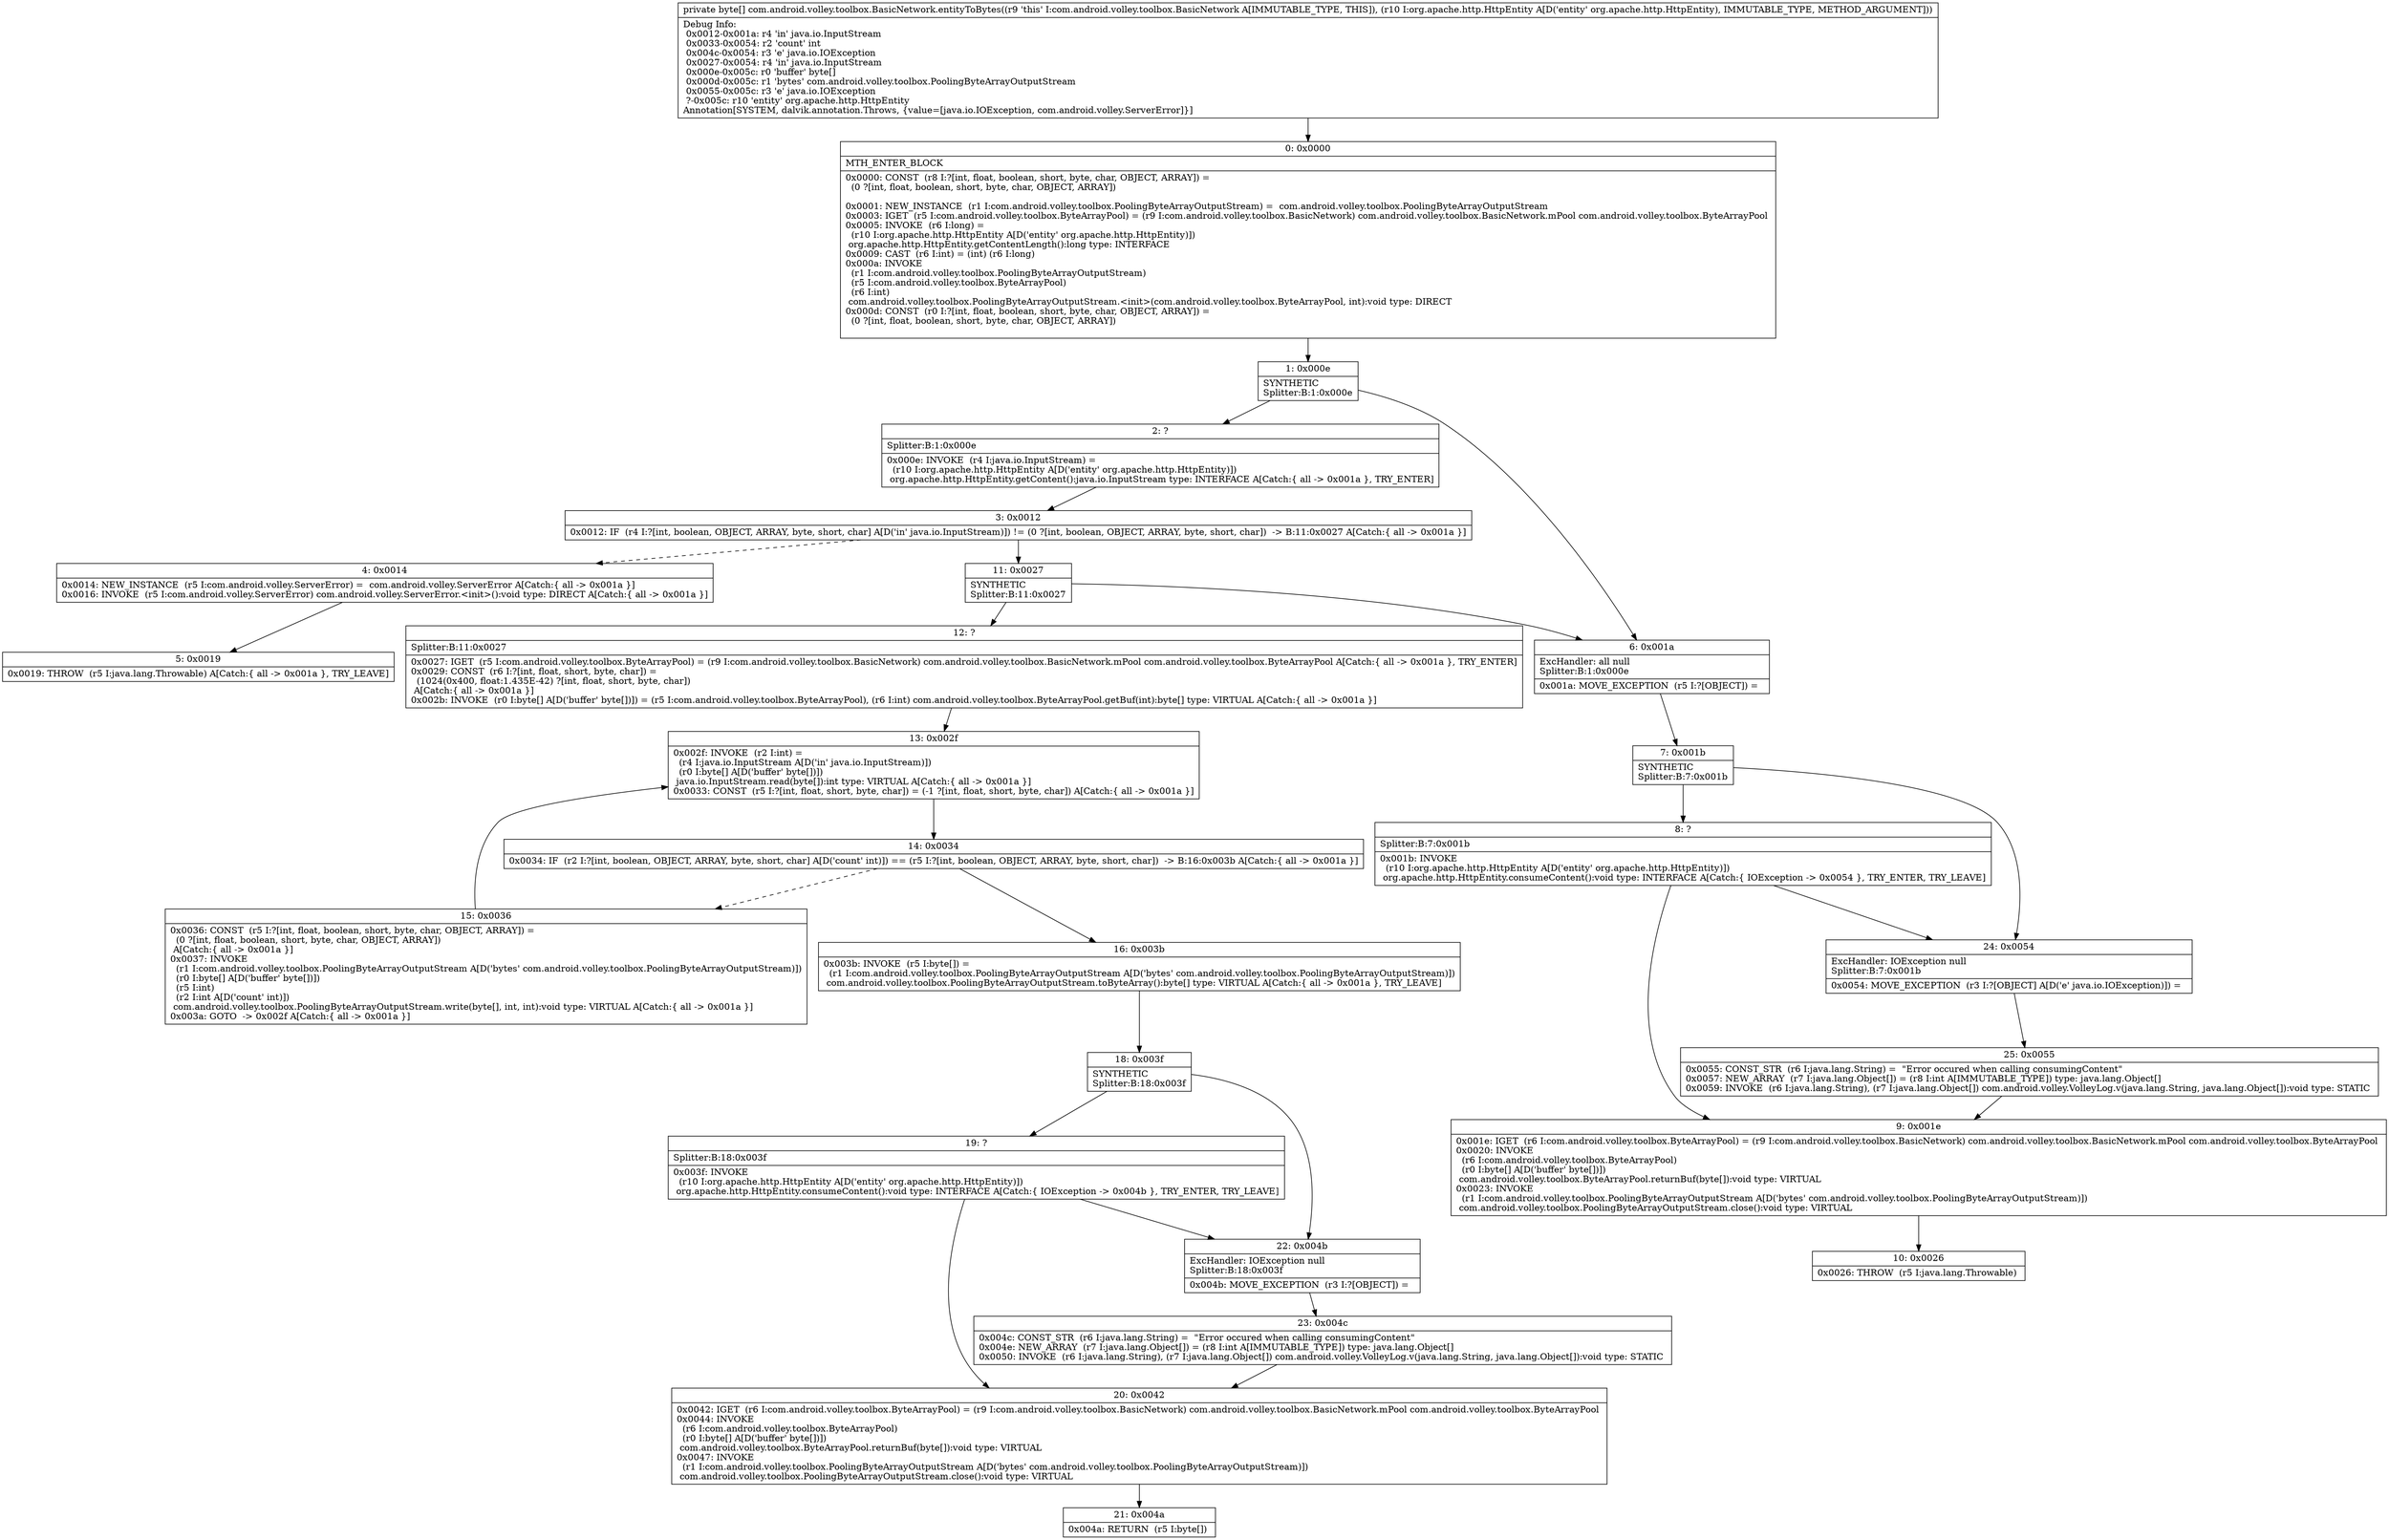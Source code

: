 digraph "CFG forcom.android.volley.toolbox.BasicNetwork.entityToBytes(Lorg\/apache\/http\/HttpEntity;)[B" {
Node_0 [shape=record,label="{0\:\ 0x0000|MTH_ENTER_BLOCK\l|0x0000: CONST  (r8 I:?[int, float, boolean, short, byte, char, OBJECT, ARRAY]) = \l  (0 ?[int, float, boolean, short, byte, char, OBJECT, ARRAY])\l \l0x0001: NEW_INSTANCE  (r1 I:com.android.volley.toolbox.PoolingByteArrayOutputStream) =  com.android.volley.toolbox.PoolingByteArrayOutputStream \l0x0003: IGET  (r5 I:com.android.volley.toolbox.ByteArrayPool) = (r9 I:com.android.volley.toolbox.BasicNetwork) com.android.volley.toolbox.BasicNetwork.mPool com.android.volley.toolbox.ByteArrayPool \l0x0005: INVOKE  (r6 I:long) = \l  (r10 I:org.apache.http.HttpEntity A[D('entity' org.apache.http.HttpEntity)])\l org.apache.http.HttpEntity.getContentLength():long type: INTERFACE \l0x0009: CAST  (r6 I:int) = (int) (r6 I:long) \l0x000a: INVOKE  \l  (r1 I:com.android.volley.toolbox.PoolingByteArrayOutputStream)\l  (r5 I:com.android.volley.toolbox.ByteArrayPool)\l  (r6 I:int)\l com.android.volley.toolbox.PoolingByteArrayOutputStream.\<init\>(com.android.volley.toolbox.ByteArrayPool, int):void type: DIRECT \l0x000d: CONST  (r0 I:?[int, float, boolean, short, byte, char, OBJECT, ARRAY]) = \l  (0 ?[int, float, boolean, short, byte, char, OBJECT, ARRAY])\l \l}"];
Node_1 [shape=record,label="{1\:\ 0x000e|SYNTHETIC\lSplitter:B:1:0x000e\l}"];
Node_2 [shape=record,label="{2\:\ ?|Splitter:B:1:0x000e\l|0x000e: INVOKE  (r4 I:java.io.InputStream) = \l  (r10 I:org.apache.http.HttpEntity A[D('entity' org.apache.http.HttpEntity)])\l org.apache.http.HttpEntity.getContent():java.io.InputStream type: INTERFACE A[Catch:\{ all \-\> 0x001a \}, TRY_ENTER]\l}"];
Node_3 [shape=record,label="{3\:\ 0x0012|0x0012: IF  (r4 I:?[int, boolean, OBJECT, ARRAY, byte, short, char] A[D('in' java.io.InputStream)]) != (0 ?[int, boolean, OBJECT, ARRAY, byte, short, char])  \-\> B:11:0x0027 A[Catch:\{ all \-\> 0x001a \}]\l}"];
Node_4 [shape=record,label="{4\:\ 0x0014|0x0014: NEW_INSTANCE  (r5 I:com.android.volley.ServerError) =  com.android.volley.ServerError A[Catch:\{ all \-\> 0x001a \}]\l0x0016: INVOKE  (r5 I:com.android.volley.ServerError) com.android.volley.ServerError.\<init\>():void type: DIRECT A[Catch:\{ all \-\> 0x001a \}]\l}"];
Node_5 [shape=record,label="{5\:\ 0x0019|0x0019: THROW  (r5 I:java.lang.Throwable) A[Catch:\{ all \-\> 0x001a \}, TRY_LEAVE]\l}"];
Node_6 [shape=record,label="{6\:\ 0x001a|ExcHandler: all null\lSplitter:B:1:0x000e\l|0x001a: MOVE_EXCEPTION  (r5 I:?[OBJECT]) =  \l}"];
Node_7 [shape=record,label="{7\:\ 0x001b|SYNTHETIC\lSplitter:B:7:0x001b\l}"];
Node_8 [shape=record,label="{8\:\ ?|Splitter:B:7:0x001b\l|0x001b: INVOKE  \l  (r10 I:org.apache.http.HttpEntity A[D('entity' org.apache.http.HttpEntity)])\l org.apache.http.HttpEntity.consumeContent():void type: INTERFACE A[Catch:\{ IOException \-\> 0x0054 \}, TRY_ENTER, TRY_LEAVE]\l}"];
Node_9 [shape=record,label="{9\:\ 0x001e|0x001e: IGET  (r6 I:com.android.volley.toolbox.ByteArrayPool) = (r9 I:com.android.volley.toolbox.BasicNetwork) com.android.volley.toolbox.BasicNetwork.mPool com.android.volley.toolbox.ByteArrayPool \l0x0020: INVOKE  \l  (r6 I:com.android.volley.toolbox.ByteArrayPool)\l  (r0 I:byte[] A[D('buffer' byte[])])\l com.android.volley.toolbox.ByteArrayPool.returnBuf(byte[]):void type: VIRTUAL \l0x0023: INVOKE  \l  (r1 I:com.android.volley.toolbox.PoolingByteArrayOutputStream A[D('bytes' com.android.volley.toolbox.PoolingByteArrayOutputStream)])\l com.android.volley.toolbox.PoolingByteArrayOutputStream.close():void type: VIRTUAL \l}"];
Node_10 [shape=record,label="{10\:\ 0x0026|0x0026: THROW  (r5 I:java.lang.Throwable) \l}"];
Node_11 [shape=record,label="{11\:\ 0x0027|SYNTHETIC\lSplitter:B:11:0x0027\l}"];
Node_12 [shape=record,label="{12\:\ ?|Splitter:B:11:0x0027\l|0x0027: IGET  (r5 I:com.android.volley.toolbox.ByteArrayPool) = (r9 I:com.android.volley.toolbox.BasicNetwork) com.android.volley.toolbox.BasicNetwork.mPool com.android.volley.toolbox.ByteArrayPool A[Catch:\{ all \-\> 0x001a \}, TRY_ENTER]\l0x0029: CONST  (r6 I:?[int, float, short, byte, char]) = \l  (1024(0x400, float:1.435E\-42) ?[int, float, short, byte, char])\l A[Catch:\{ all \-\> 0x001a \}]\l0x002b: INVOKE  (r0 I:byte[] A[D('buffer' byte[])]) = (r5 I:com.android.volley.toolbox.ByteArrayPool), (r6 I:int) com.android.volley.toolbox.ByteArrayPool.getBuf(int):byte[] type: VIRTUAL A[Catch:\{ all \-\> 0x001a \}]\l}"];
Node_13 [shape=record,label="{13\:\ 0x002f|0x002f: INVOKE  (r2 I:int) = \l  (r4 I:java.io.InputStream A[D('in' java.io.InputStream)])\l  (r0 I:byte[] A[D('buffer' byte[])])\l java.io.InputStream.read(byte[]):int type: VIRTUAL A[Catch:\{ all \-\> 0x001a \}]\l0x0033: CONST  (r5 I:?[int, float, short, byte, char]) = (\-1 ?[int, float, short, byte, char]) A[Catch:\{ all \-\> 0x001a \}]\l}"];
Node_14 [shape=record,label="{14\:\ 0x0034|0x0034: IF  (r2 I:?[int, boolean, OBJECT, ARRAY, byte, short, char] A[D('count' int)]) == (r5 I:?[int, boolean, OBJECT, ARRAY, byte, short, char])  \-\> B:16:0x003b A[Catch:\{ all \-\> 0x001a \}]\l}"];
Node_15 [shape=record,label="{15\:\ 0x0036|0x0036: CONST  (r5 I:?[int, float, boolean, short, byte, char, OBJECT, ARRAY]) = \l  (0 ?[int, float, boolean, short, byte, char, OBJECT, ARRAY])\l A[Catch:\{ all \-\> 0x001a \}]\l0x0037: INVOKE  \l  (r1 I:com.android.volley.toolbox.PoolingByteArrayOutputStream A[D('bytes' com.android.volley.toolbox.PoolingByteArrayOutputStream)])\l  (r0 I:byte[] A[D('buffer' byte[])])\l  (r5 I:int)\l  (r2 I:int A[D('count' int)])\l com.android.volley.toolbox.PoolingByteArrayOutputStream.write(byte[], int, int):void type: VIRTUAL A[Catch:\{ all \-\> 0x001a \}]\l0x003a: GOTO  \-\> 0x002f A[Catch:\{ all \-\> 0x001a \}]\l}"];
Node_16 [shape=record,label="{16\:\ 0x003b|0x003b: INVOKE  (r5 I:byte[]) = \l  (r1 I:com.android.volley.toolbox.PoolingByteArrayOutputStream A[D('bytes' com.android.volley.toolbox.PoolingByteArrayOutputStream)])\l com.android.volley.toolbox.PoolingByteArrayOutputStream.toByteArray():byte[] type: VIRTUAL A[Catch:\{ all \-\> 0x001a \}, TRY_LEAVE]\l}"];
Node_18 [shape=record,label="{18\:\ 0x003f|SYNTHETIC\lSplitter:B:18:0x003f\l}"];
Node_19 [shape=record,label="{19\:\ ?|Splitter:B:18:0x003f\l|0x003f: INVOKE  \l  (r10 I:org.apache.http.HttpEntity A[D('entity' org.apache.http.HttpEntity)])\l org.apache.http.HttpEntity.consumeContent():void type: INTERFACE A[Catch:\{ IOException \-\> 0x004b \}, TRY_ENTER, TRY_LEAVE]\l}"];
Node_20 [shape=record,label="{20\:\ 0x0042|0x0042: IGET  (r6 I:com.android.volley.toolbox.ByteArrayPool) = (r9 I:com.android.volley.toolbox.BasicNetwork) com.android.volley.toolbox.BasicNetwork.mPool com.android.volley.toolbox.ByteArrayPool \l0x0044: INVOKE  \l  (r6 I:com.android.volley.toolbox.ByteArrayPool)\l  (r0 I:byte[] A[D('buffer' byte[])])\l com.android.volley.toolbox.ByteArrayPool.returnBuf(byte[]):void type: VIRTUAL \l0x0047: INVOKE  \l  (r1 I:com.android.volley.toolbox.PoolingByteArrayOutputStream A[D('bytes' com.android.volley.toolbox.PoolingByteArrayOutputStream)])\l com.android.volley.toolbox.PoolingByteArrayOutputStream.close():void type: VIRTUAL \l}"];
Node_21 [shape=record,label="{21\:\ 0x004a|0x004a: RETURN  (r5 I:byte[]) \l}"];
Node_22 [shape=record,label="{22\:\ 0x004b|ExcHandler: IOException null\lSplitter:B:18:0x003f\l|0x004b: MOVE_EXCEPTION  (r3 I:?[OBJECT]) =  \l}"];
Node_23 [shape=record,label="{23\:\ 0x004c|0x004c: CONST_STR  (r6 I:java.lang.String) =  \"Error occured when calling consumingContent\" \l0x004e: NEW_ARRAY  (r7 I:java.lang.Object[]) = (r8 I:int A[IMMUTABLE_TYPE]) type: java.lang.Object[] \l0x0050: INVOKE  (r6 I:java.lang.String), (r7 I:java.lang.Object[]) com.android.volley.VolleyLog.v(java.lang.String, java.lang.Object[]):void type: STATIC \l}"];
Node_24 [shape=record,label="{24\:\ 0x0054|ExcHandler: IOException null\lSplitter:B:7:0x001b\l|0x0054: MOVE_EXCEPTION  (r3 I:?[OBJECT] A[D('e' java.io.IOException)]) =  \l}"];
Node_25 [shape=record,label="{25\:\ 0x0055|0x0055: CONST_STR  (r6 I:java.lang.String) =  \"Error occured when calling consumingContent\" \l0x0057: NEW_ARRAY  (r7 I:java.lang.Object[]) = (r8 I:int A[IMMUTABLE_TYPE]) type: java.lang.Object[] \l0x0059: INVOKE  (r6 I:java.lang.String), (r7 I:java.lang.Object[]) com.android.volley.VolleyLog.v(java.lang.String, java.lang.Object[]):void type: STATIC \l}"];
MethodNode[shape=record,label="{private byte[] com.android.volley.toolbox.BasicNetwork.entityToBytes((r9 'this' I:com.android.volley.toolbox.BasicNetwork A[IMMUTABLE_TYPE, THIS]), (r10 I:org.apache.http.HttpEntity A[D('entity' org.apache.http.HttpEntity), IMMUTABLE_TYPE, METHOD_ARGUMENT]))  | Debug Info:\l  0x0012\-0x001a: r4 'in' java.io.InputStream\l  0x0033\-0x0054: r2 'count' int\l  0x004c\-0x0054: r3 'e' java.io.IOException\l  0x0027\-0x0054: r4 'in' java.io.InputStream\l  0x000e\-0x005c: r0 'buffer' byte[]\l  0x000d\-0x005c: r1 'bytes' com.android.volley.toolbox.PoolingByteArrayOutputStream\l  0x0055\-0x005c: r3 'e' java.io.IOException\l  ?\-0x005c: r10 'entity' org.apache.http.HttpEntity\lAnnotation[SYSTEM, dalvik.annotation.Throws, \{value=[java.io.IOException, com.android.volley.ServerError]\}]\l}"];
MethodNode -> Node_0;
Node_0 -> Node_1;
Node_1 -> Node_2;
Node_1 -> Node_6;
Node_2 -> Node_3;
Node_3 -> Node_4[style=dashed];
Node_3 -> Node_11;
Node_4 -> Node_5;
Node_6 -> Node_7;
Node_7 -> Node_8;
Node_7 -> Node_24;
Node_8 -> Node_9;
Node_8 -> Node_24;
Node_9 -> Node_10;
Node_11 -> Node_12;
Node_11 -> Node_6;
Node_12 -> Node_13;
Node_13 -> Node_14;
Node_14 -> Node_15[style=dashed];
Node_14 -> Node_16;
Node_15 -> Node_13;
Node_16 -> Node_18;
Node_18 -> Node_19;
Node_18 -> Node_22;
Node_19 -> Node_20;
Node_19 -> Node_22;
Node_20 -> Node_21;
Node_22 -> Node_23;
Node_23 -> Node_20;
Node_24 -> Node_25;
Node_25 -> Node_9;
}

